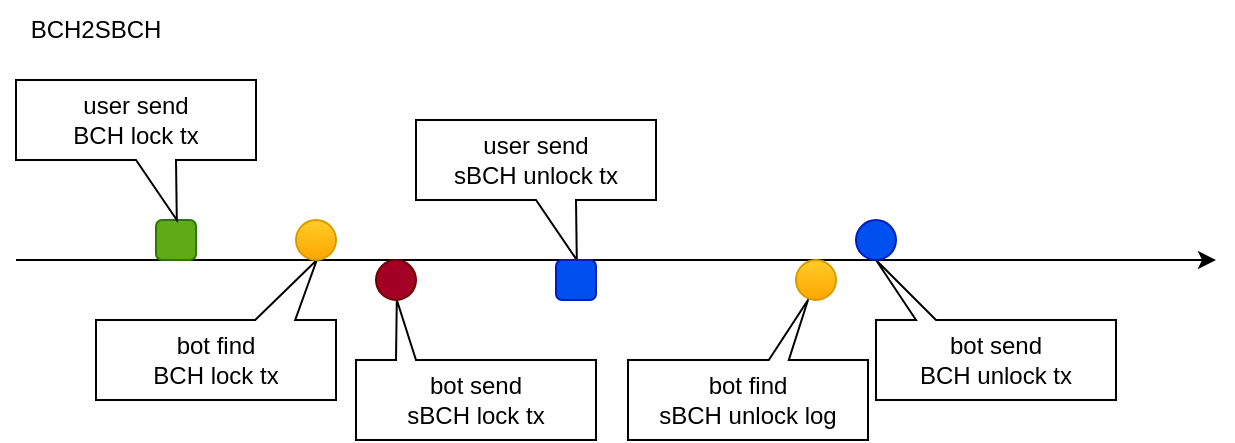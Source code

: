 <mxfile>
    <diagram id="h1boazWaIBL-au95vDWB" name="Page-1">
        <mxGraphModel dx="679" dy="522" grid="1" gridSize="10" guides="1" tooltips="1" connect="1" arrows="1" fold="1" page="1" pageScale="1" pageWidth="827" pageHeight="1169" math="0" shadow="0">
            <root>
                <mxCell id="0"/>
                <mxCell id="1" parent="0"/>
                <mxCell id="2" value="" style="endArrow=classic;html=1;startArrow=none;" parent="1" edge="1">
                    <mxGeometry width="50" height="50" relative="1" as="geometry">
                        <mxPoint x="40" y="160" as="sourcePoint"/>
                        <mxPoint x="640" y="160" as="targetPoint"/>
                    </mxGeometry>
                </mxCell>
                <mxCell id="9" value="BCH2SBCH" style="text;html=1;strokeColor=none;fillColor=none;align=center;verticalAlign=middle;whiteSpace=wrap;rounded=0;" parent="1" vertex="1">
                    <mxGeometry x="50" y="30" width="60" height="30" as="geometry"/>
                </mxCell>
                <mxCell id="15" value="bot find&lt;br&gt;BCH lock tx" style="shape=callout;whiteSpace=wrap;html=1;perimeter=calloutPerimeter;position2=0.08;base=20;direction=west;size=30;position=0.17;" parent="1" vertex="1">
                    <mxGeometry x="80" y="160" width="120" height="70" as="geometry"/>
                </mxCell>
                <mxCell id="18" value="bot send&lt;br&gt;sBCH lock tx" style="shape=callout;whiteSpace=wrap;html=1;perimeter=calloutPerimeter;position2=0.83;base=10;direction=west;size=30;position=0.75;" vertex="1" parent="1">
                    <mxGeometry x="210" y="180" width="120" height="70" as="geometry"/>
                </mxCell>
                <mxCell id="20" value="user send&lt;br&gt;sBCH unlock tx" style="shape=callout;whiteSpace=wrap;html=1;perimeter=calloutPerimeter;position2=0.67;" vertex="1" parent="1">
                    <mxGeometry x="240" y="90" width="120" height="70" as="geometry"/>
                </mxCell>
                <mxCell id="22" value="bot find&lt;br&gt;sBCH unlock log" style="shape=callout;whiteSpace=wrap;html=1;perimeter=calloutPerimeter;position2=0.25;base=10;direction=west;size=30;position=0.33;" vertex="1" parent="1">
                    <mxGeometry x="346" y="180" width="120" height="70" as="geometry"/>
                </mxCell>
                <mxCell id="25" value="bot send&lt;br&gt;BCH unlock tx" style="shape=callout;whiteSpace=wrap;html=1;perimeter=calloutPerimeter;position2=1;base=10;direction=west;size=30;position=0.75;" vertex="1" parent="1">
                    <mxGeometry x="470" y="160" width="120" height="70" as="geometry"/>
                </mxCell>
                <mxCell id="36" value="" style="rounded=1;whiteSpace=wrap;html=1;fillColor=#60a917;fontColor=#ffffff;strokeColor=#2D7600;" vertex="1" parent="1">
                    <mxGeometry x="110" y="140" width="20" height="20" as="geometry"/>
                </mxCell>
                <mxCell id="12" value="user send&lt;br&gt;BCH lock tx" style="shape=callout;whiteSpace=wrap;html=1;perimeter=calloutPerimeter;position2=0.67;" parent="1" vertex="1">
                    <mxGeometry x="40" y="70" width="120" height="70" as="geometry"/>
                </mxCell>
                <mxCell id="37" value="" style="ellipse;whiteSpace=wrap;html=1;aspect=fixed;fillColor=#ffcd28;strokeColor=#d79b00;gradientColor=#ffa500;" vertex="1" parent="1">
                    <mxGeometry x="180" y="140" width="20" height="20" as="geometry"/>
                </mxCell>
                <mxCell id="40" value="" style="ellipse;whiteSpace=wrap;html=1;aspect=fixed;fillColor=#a20025;fontColor=#ffffff;strokeColor=#6F0000;" vertex="1" parent="1">
                    <mxGeometry x="220" y="160" width="20" height="20" as="geometry"/>
                </mxCell>
                <mxCell id="41" value="" style="rounded=1;whiteSpace=wrap;html=1;fillColor=#0050ef;fontColor=#ffffff;strokeColor=#001DBC;" vertex="1" parent="1">
                    <mxGeometry x="310" y="160" width="20" height="20" as="geometry"/>
                </mxCell>
                <mxCell id="42" value="" style="ellipse;whiteSpace=wrap;html=1;aspect=fixed;fillColor=#ffcd28;gradientColor=#ffa500;strokeColor=#d79b00;" vertex="1" parent="1">
                    <mxGeometry x="430" y="160" width="20" height="20" as="geometry"/>
                </mxCell>
                <mxCell id="43" value="" style="ellipse;whiteSpace=wrap;html=1;aspect=fixed;fillColor=#0050ef;strokeColor=#001DBC;fontColor=#ffffff;" vertex="1" parent="1">
                    <mxGeometry x="460" y="140" width="20" height="20" as="geometry"/>
                </mxCell>
            </root>
        </mxGraphModel>
    </diagram>
</mxfile>